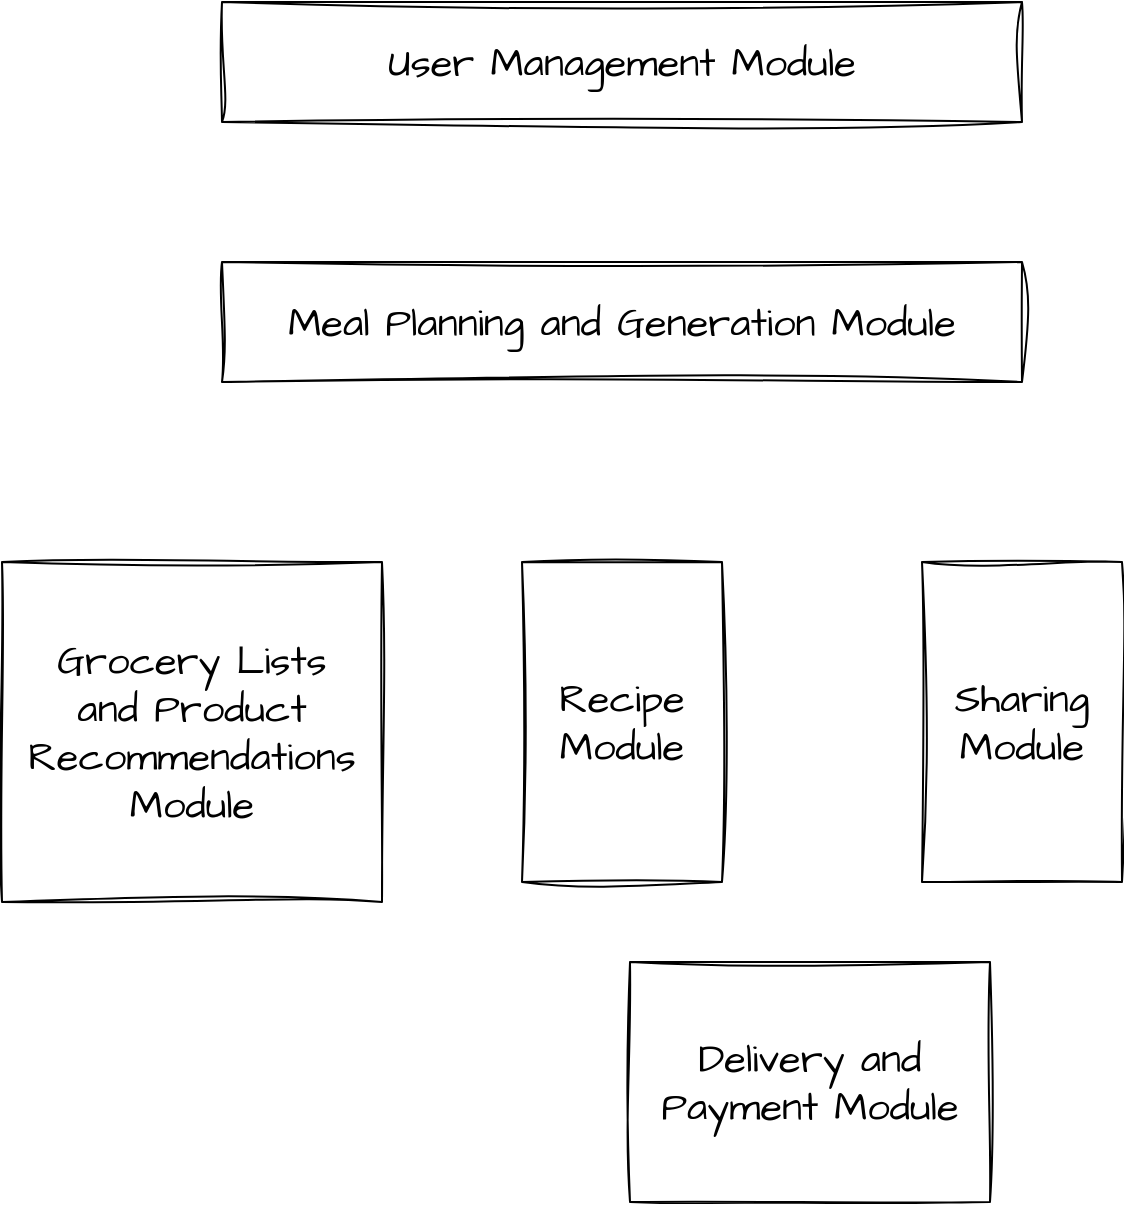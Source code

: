 <mxfile version="20.8.23" type="github">
  <diagram name="Strona-1" id="jzU_CwaTyrlF2SyCXXXr">
    <mxGraphModel dx="955" dy="700" grid="1" gridSize="10" guides="1" tooltips="1" connect="1" arrows="1" fold="1" page="1" pageScale="1" pageWidth="827" pageHeight="1169" math="0" shadow="0">
      <root>
        <mxCell id="0" />
        <mxCell id="1" parent="0" />
        <mxCell id="hF1T8_iq52JqmMSs-Rl2-1" value="User Management Module" style="rounded=0;whiteSpace=wrap;html=1;sketch=1;hachureGap=4;jiggle=2;curveFitting=1;fontFamily=Architects Daughter;fontSource=https%3A%2F%2Ffonts.googleapis.com%2Fcss%3Ffamily%3DArchitects%2BDaughter;fontSize=20;" vertex="1" parent="1">
          <mxGeometry x="210" y="80" width="400" height="60" as="geometry" />
        </mxCell>
        <mxCell id="hF1T8_iq52JqmMSs-Rl2-2" value="Meal Planning and Generation Module" style="rounded=0;whiteSpace=wrap;html=1;sketch=1;hachureGap=4;jiggle=2;curveFitting=1;fontFamily=Architects Daughter;fontSource=https%3A%2F%2Ffonts.googleapis.com%2Fcss%3Ffamily%3DArchitects%2BDaughter;fontSize=20;" vertex="1" parent="1">
          <mxGeometry x="210" y="210" width="400" height="60" as="geometry" />
        </mxCell>
        <mxCell id="hF1T8_iq52JqmMSs-Rl2-3" value="Grocery Lists &lt;br&gt;and Product&lt;br&gt;Recommendations Module" style="rounded=0;whiteSpace=wrap;html=1;sketch=1;hachureGap=4;jiggle=2;curveFitting=1;fontFamily=Architects Daughter;fontSource=https%3A%2F%2Ffonts.googleapis.com%2Fcss%3Ffamily%3DArchitects%2BDaughter;fontSize=20;" vertex="1" parent="1">
          <mxGeometry x="100" y="360" width="190" height="170" as="geometry" />
        </mxCell>
        <mxCell id="hF1T8_iq52JqmMSs-Rl2-5" value="Recipe &lt;br&gt;Module" style="rounded=0;whiteSpace=wrap;html=1;sketch=1;hachureGap=4;jiggle=2;curveFitting=1;fontFamily=Architects Daughter;fontSource=https%3A%2F%2Ffonts.googleapis.com%2Fcss%3Ffamily%3DArchitects%2BDaughter;fontSize=20;" vertex="1" parent="1">
          <mxGeometry x="360" y="360" width="100" height="160" as="geometry" />
        </mxCell>
        <mxCell id="hF1T8_iq52JqmMSs-Rl2-7" value="Sharing Module" style="rounded=0;whiteSpace=wrap;html=1;sketch=1;hachureGap=4;jiggle=2;curveFitting=1;fontFamily=Architects Daughter;fontSource=https%3A%2F%2Ffonts.googleapis.com%2Fcss%3Ffamily%3DArchitects%2BDaughter;fontSize=20;" vertex="1" parent="1">
          <mxGeometry x="560" y="360" width="100" height="160" as="geometry" />
        </mxCell>
        <mxCell id="hF1T8_iq52JqmMSs-Rl2-12" value=" Delivery and Payment Module" style="rounded=0;whiteSpace=wrap;html=1;sketch=1;hachureGap=4;jiggle=2;curveFitting=1;fontFamily=Architects Daughter;fontSource=https%3A%2F%2Ffonts.googleapis.com%2Fcss%3Ffamily%3DArchitects%2BDaughter;fontSize=20;" vertex="1" parent="1">
          <mxGeometry x="414" y="560" width="180" height="120" as="geometry" />
        </mxCell>
      </root>
    </mxGraphModel>
  </diagram>
</mxfile>
